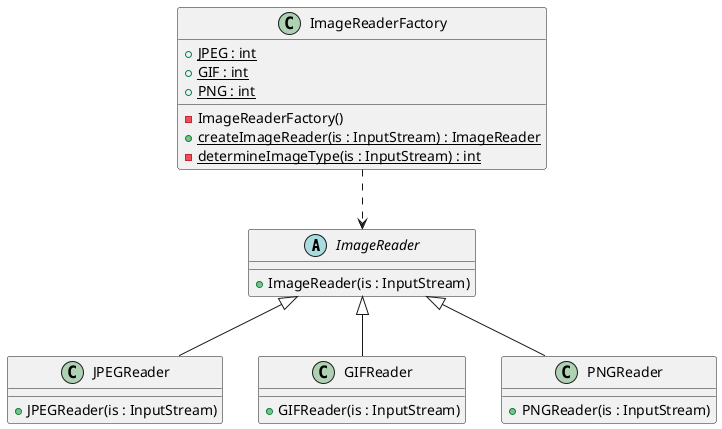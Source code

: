 @startuml

abstract class ImageReader {
  + ImageReader(is : InputStream)
}
class JPEGReader {
  + JPEGReader(is : InputStream)
}
class GIFReader {
  + GIFReader(is : InputStream)
}
class PNGReader {
  + PNGReader(is : InputStream)
}
class ImageReaderFactory {
  + {static} JPEG : int
  + {static} GIF : int
  + {static} PNG : int
  - ImageReaderFactory()
  + {static} createImageReader(is : InputStream) : ImageReader
  - {static} determineImageType(is : InputStream) : int
}

ImageReader <|-- JPEGReader
ImageReader <|-- GIFReader
ImageReader <|-- PNGReader

ImageReaderFactory ..> ImageReader

@enduml  删除这行可显示更多



class Client {
  + {static} main(args : String[]) : void
}

Client .> ImageReaderFactory
Client ..> ImageReader

@enduml